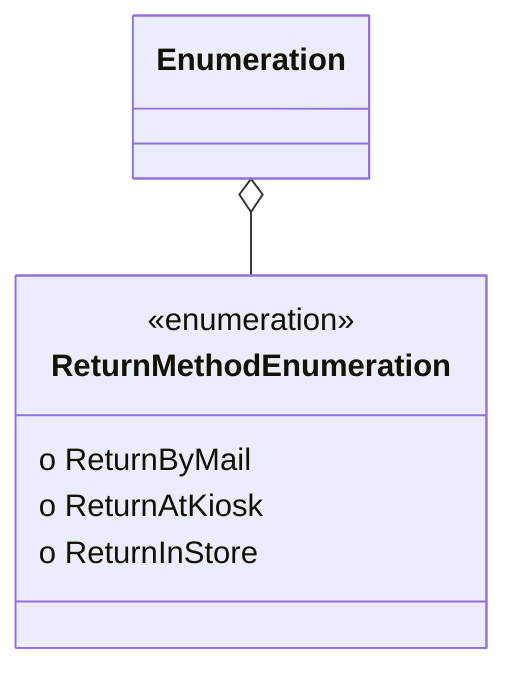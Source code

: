 classDiagram
Enumeration o-- ReturnMethodEnumeration
  class ReturnMethodEnumeration {
<<enumeration>>
  o ReturnByMail
  o ReturnAtKiosk
  o ReturnInStore
}